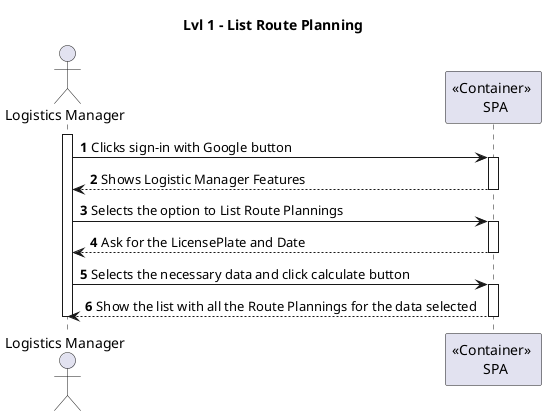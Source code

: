 @startuml USA02

title Lvl 1 - List Route Planning


autonumber
actor "Logistics Manager" as LM
participant "<< Container >> \n SPA" as S

activate LM
LM -> S : Clicks sign-in with Google button
activate S
S --> LM : Shows Logistic Manager Features
deactivate S
LM -> S : Selects the option to List Route Plannings
activate S
S --> LM : Ask for the LicensePlate and Date
deactivate S

LM -> S : Selects the necessary data and click calculate button
activate S
S --> LM : Show the list with all the Route Plannings for the data selected
deactivate S

deactivate LM

@enduml